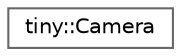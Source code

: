 digraph "Graphical Class Hierarchy"
{
 // LATEX_PDF_SIZE
  bgcolor="transparent";
  edge [fontname=Helvetica,fontsize=10,labelfontname=Helvetica,labelfontsize=10];
  node [fontname=Helvetica,fontsize=10,shape=box,height=0.2,width=0.4];
  rankdir="LR";
  Node0 [id="Node000000",label="tiny::Camera",height=0.2,width=0.4,color="grey40", fillcolor="white", style="filled",URL="$classtiny_1_1_camera.html",tooltip=" "];
}
